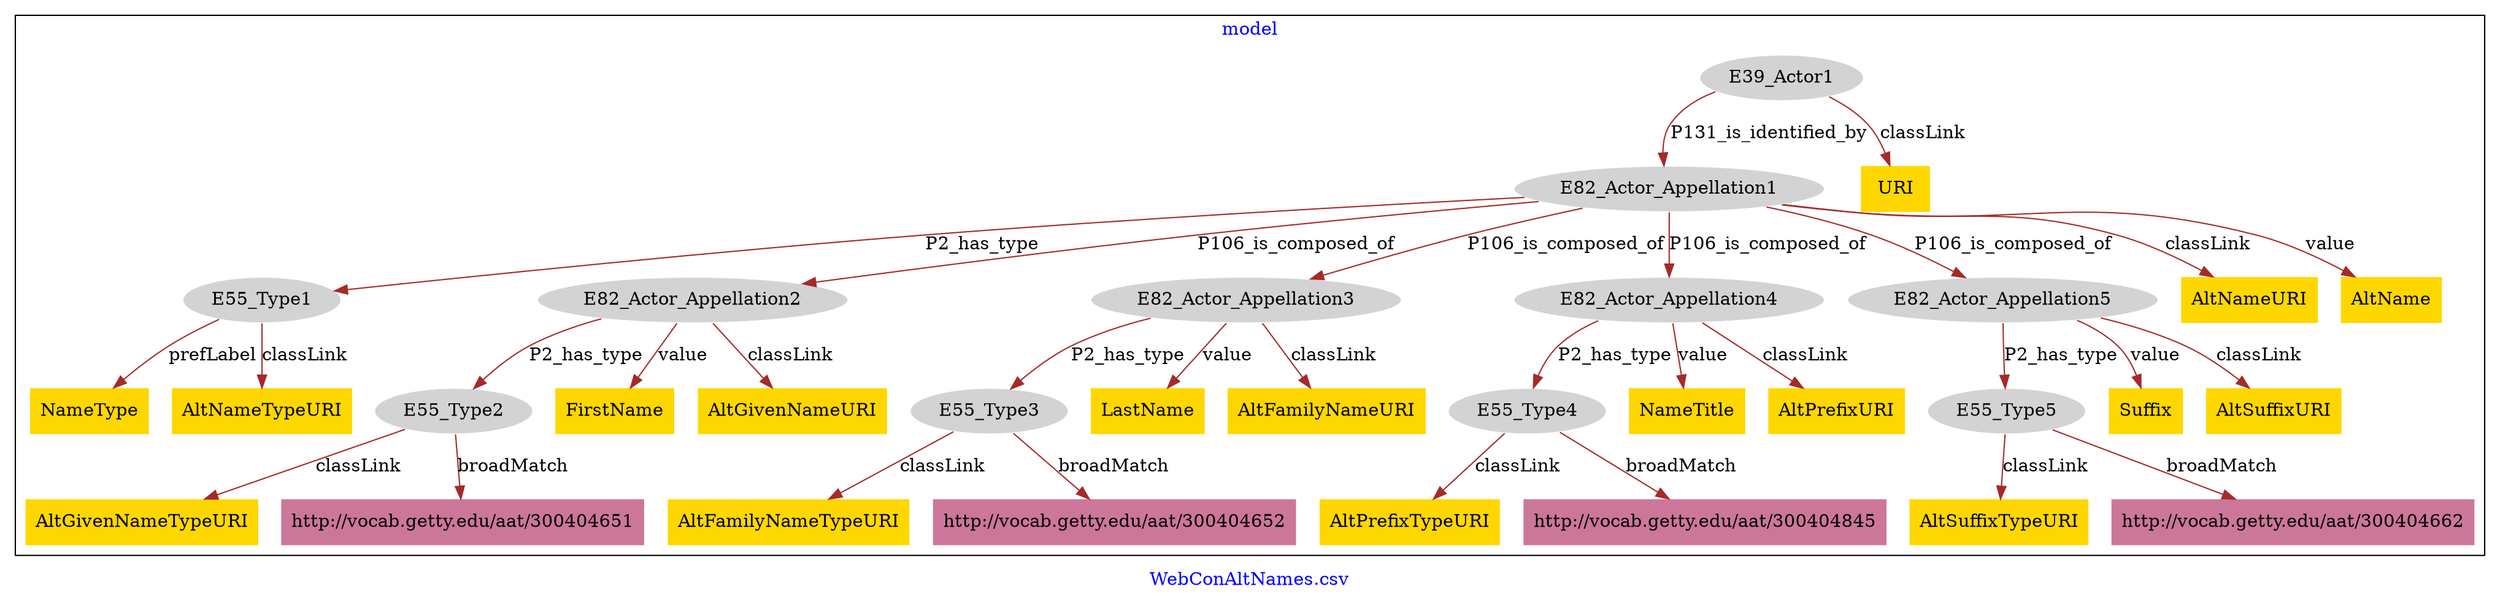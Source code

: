 digraph n0 {
fontcolor="blue"
remincross="true"
label="WebConAltNames.csv"
subgraph cluster {
label="model"
n2[style="filled",color="white",fillcolor="lightgray",label="E39_Actor1"];
n3[style="filled",color="white",fillcolor="lightgray",label="E82_Actor_Appellation1"];
n4[style="filled",color="white",fillcolor="lightgray",label="E55_Type1"];
n5[style="filled",color="white",fillcolor="lightgray",label="E82_Actor_Appellation2"];
n6[style="filled",color="white",fillcolor="lightgray",label="E82_Actor_Appellation3"];
n7[style="filled",color="white",fillcolor="lightgray",label="E82_Actor_Appellation4"];
n8[style="filled",color="white",fillcolor="lightgray",label="E82_Actor_Appellation5"];
n9[style="filled",color="white",fillcolor="lightgray",label="E55_Type2"];
n10[style="filled",color="white",fillcolor="lightgray",label="E55_Type3"];
n11[style="filled",color="white",fillcolor="lightgray",label="E55_Type4"];
n12[style="filled",color="white",fillcolor="lightgray",label="E55_Type5"];
n13[shape="plaintext",style="filled",fillcolor="gold",label="LastName"];
n14[shape="plaintext",style="filled",fillcolor="gold",label="AltFamilyNameTypeURI"];
n15[shape="plaintext",style="filled",fillcolor="gold",label="NameTitle"];
n16[shape="plaintext",style="filled",fillcolor="gold",label="NameType"];
n17[shape="plaintext",style="filled",fillcolor="gold",label="AltGivenNameTypeURI"];
n18[shape="plaintext",style="filled",fillcolor="gold",label="Suffix"];
n19[shape="plaintext",style="filled",fillcolor="gold",label="AltNameURI"];
n20[shape="plaintext",style="filled",fillcolor="gold",label="AltNameTypeURI"];
n21[shape="plaintext",style="filled",fillcolor="gold",label="URI"];
n22[shape="plaintext",style="filled",fillcolor="gold",label="AltSuffixURI"];
n23[shape="plaintext",style="filled",fillcolor="gold",label="FirstName"];
n24[shape="plaintext",style="filled",fillcolor="gold",label="AltSuffixTypeURI"];
n25[shape="plaintext",style="filled",fillcolor="gold",label="AltPrefixTypeURI"];
n26[shape="plaintext",style="filled",fillcolor="gold",label="AltName"];
n27[shape="plaintext",style="filled",fillcolor="gold",label="AltPrefixURI"];
n28[shape="plaintext",style="filled",fillcolor="gold",label="AltGivenNameURI"];
n29[shape="plaintext",style="filled",fillcolor="gold",label="AltFamilyNameURI"];
n30[shape="plaintext",style="filled",fillcolor="#CC7799",label="http://vocab.getty.edu/aat/300404651"];
n31[shape="plaintext",style="filled",fillcolor="#CC7799",label="http://vocab.getty.edu/aat/300404652"];
n32[shape="plaintext",style="filled",fillcolor="#CC7799",label="http://vocab.getty.edu/aat/300404845"];
n33[shape="plaintext",style="filled",fillcolor="#CC7799",label="http://vocab.getty.edu/aat/300404662"];
}
n2 -> n3[color="brown",fontcolor="black",label="P131_is_identified_by"]
n3 -> n4[color="brown",fontcolor="black",label="P2_has_type"]
n3 -> n5[color="brown",fontcolor="black",label="P106_is_composed_of"]
n3 -> n6[color="brown",fontcolor="black",label="P106_is_composed_of"]
n3 -> n7[color="brown",fontcolor="black",label="P106_is_composed_of"]
n3 -> n8[color="brown",fontcolor="black",label="P106_is_composed_of"]
n5 -> n9[color="brown",fontcolor="black",label="P2_has_type"]
n6 -> n10[color="brown",fontcolor="black",label="P2_has_type"]
n7 -> n11[color="brown",fontcolor="black",label="P2_has_type"]
n8 -> n12[color="brown",fontcolor="black",label="P2_has_type"]
n6 -> n13[color="brown",fontcolor="black",label="value"]
n10 -> n14[color="brown",fontcolor="black",label="classLink"]
n7 -> n15[color="brown",fontcolor="black",label="value"]
n4 -> n16[color="brown",fontcolor="black",label="prefLabel"]
n9 -> n17[color="brown",fontcolor="black",label="classLink"]
n8 -> n18[color="brown",fontcolor="black",label="value"]
n3 -> n19[color="brown",fontcolor="black",label="classLink"]
n4 -> n20[color="brown",fontcolor="black",label="classLink"]
n2 -> n21[color="brown",fontcolor="black",label="classLink"]
n8 -> n22[color="brown",fontcolor="black",label="classLink"]
n5 -> n23[color="brown",fontcolor="black",label="value"]
n12 -> n24[color="brown",fontcolor="black",label="classLink"]
n11 -> n25[color="brown",fontcolor="black",label="classLink"]
n3 -> n26[color="brown",fontcolor="black",label="value"]
n7 -> n27[color="brown",fontcolor="black",label="classLink"]
n5 -> n28[color="brown",fontcolor="black",label="classLink"]
n6 -> n29[color="brown",fontcolor="black",label="classLink"]
n9 -> n30[color="brown",fontcolor="black",label="broadMatch"]
n10 -> n31[color="brown",fontcolor="black",label="broadMatch"]
n11 -> n32[color="brown",fontcolor="black",label="broadMatch"]
n12 -> n33[color="brown",fontcolor="black",label="broadMatch"]
}
